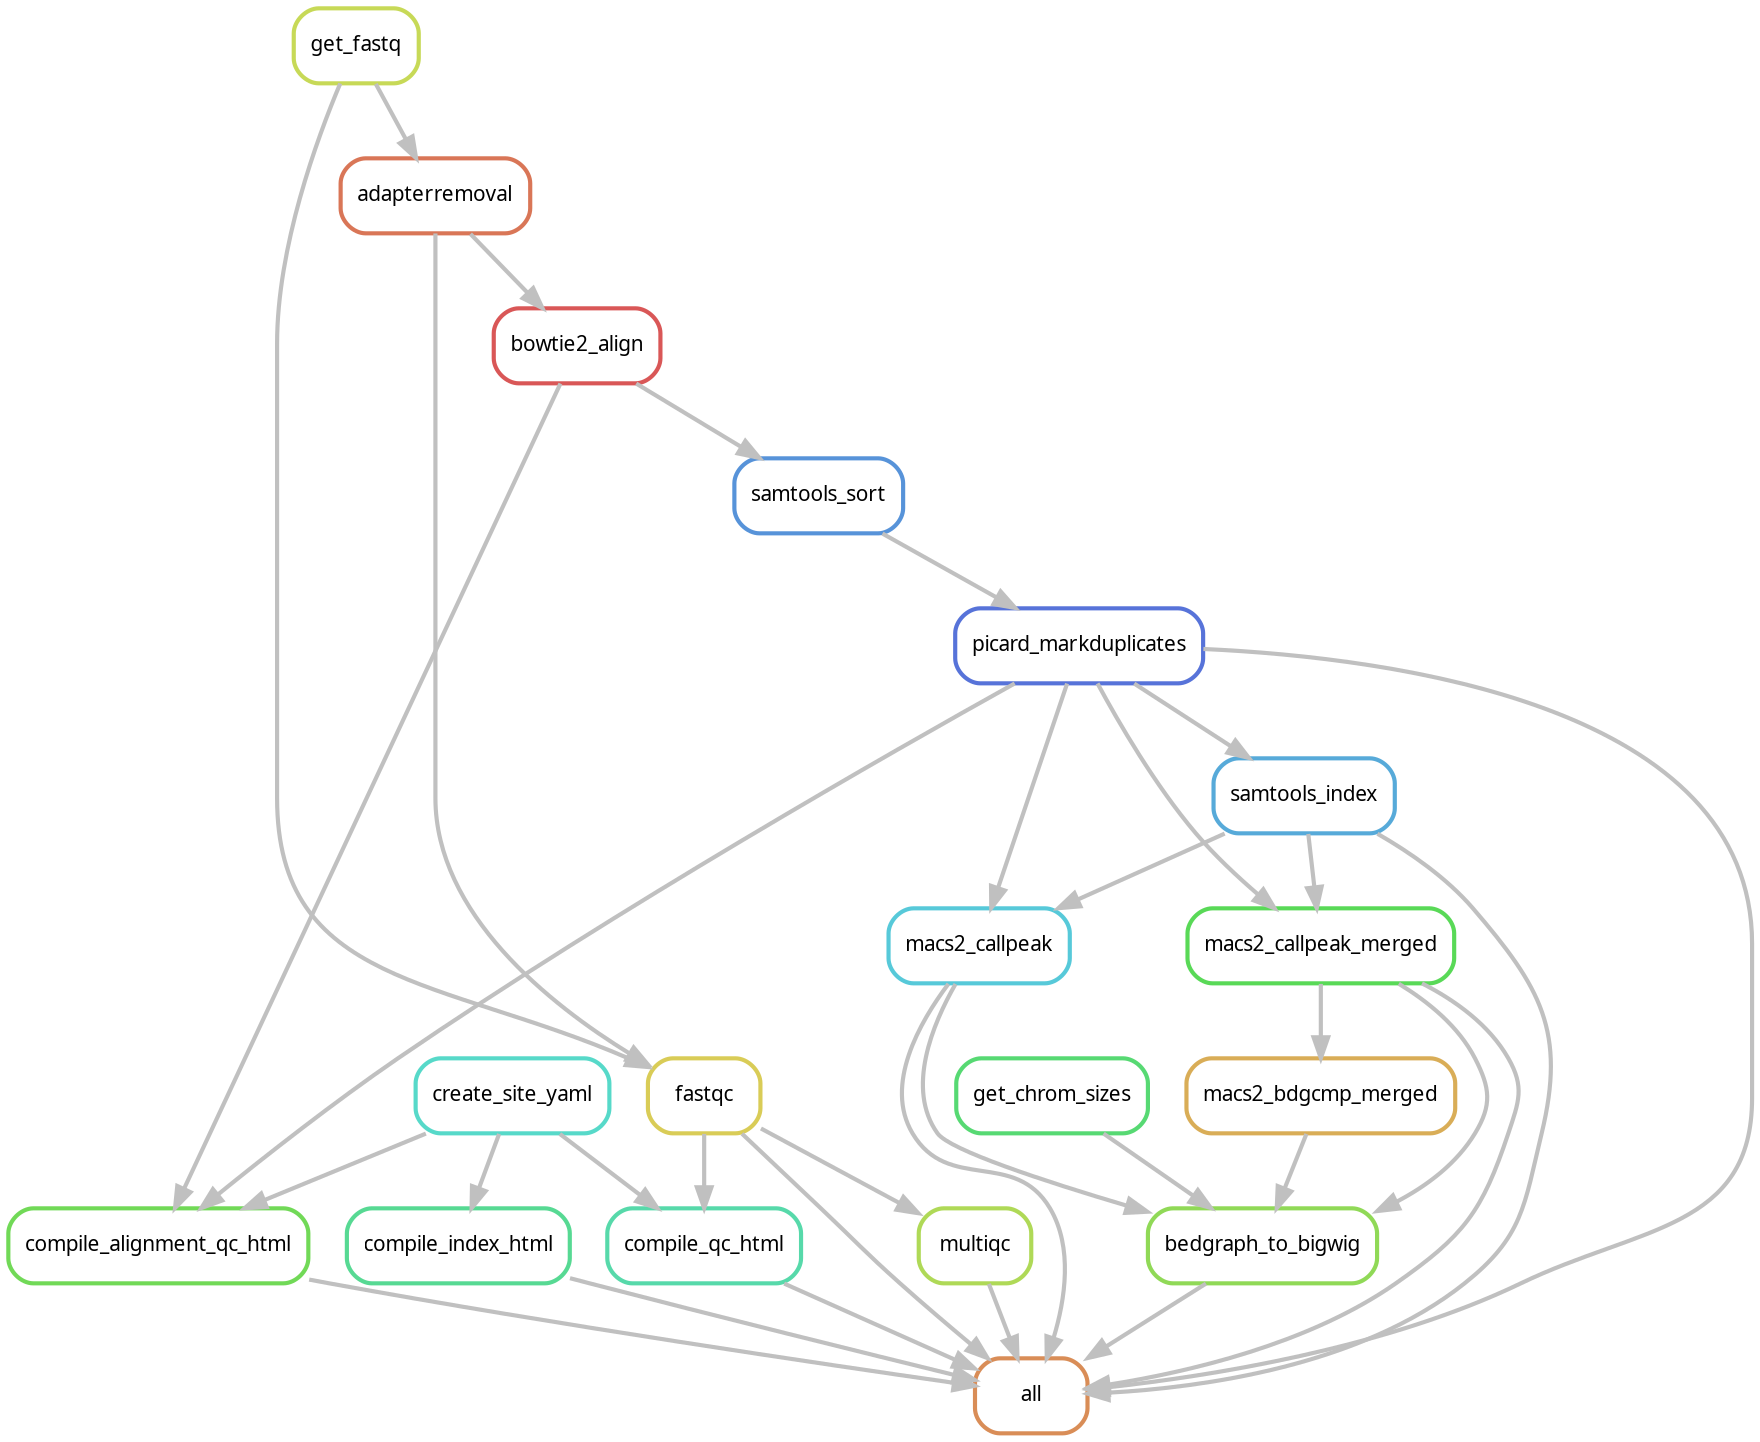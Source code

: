 digraph snakemake_dag {
    graph[bgcolor=white, margin=0];
    node[shape=box, style=rounded, fontname=sans,                 fontsize=10, penwidth=2];
    edge[penwidth=2, color=grey];
	0[label = "all", color = "0.07 0.6 0.85", style="rounded"];
	1[label = "fastqc", color = "0.15 0.6 0.85", style="rounded"];
	2[label = "get_fastq", color = "0.19 0.6 0.85", style="rounded"];
	3[label = "adapterremoval", color = "0.04 0.6 0.85", style="rounded"];
	4[label = "multiqc", color = "0.22 0.6 0.85", style="rounded"];
	5[label = "picard_markduplicates", color = "0.63 0.6 0.85", style="rounded"];
	6[label = "samtools_sort", color = "0.59 0.6 0.85", style="rounded"];
	7[label = "bowtie2_align", color = "0.00 0.6 0.85", style="rounded"];
	8[label = "samtools_index", color = "0.56 0.6 0.85", style="rounded"];
	9[label = "macs2_callpeak", color = "0.52 0.6 0.85", style="rounded"];
	10[label = "macs2_callpeak_merged", color = "0.33 0.6 0.85", style="rounded"];
	11[label = "bedgraph_to_bigwig", color = "0.26 0.6 0.85", style="rounded"];
	12[label = "get_chrom_sizes", color = "0.37 0.6 0.85", style="rounded"];
	13[label = "macs2_bdgcmp_merged", color = "0.11 0.6 0.85", style="rounded"];
	14[label = "compile_index_html", color = "0.41 0.6 0.85", style="rounded"];
	15[label = "create_site_yaml", color = "0.48 0.6 0.85", style="rounded"];
	16[label = "compile_qc_html", color = "0.44 0.6 0.85", style="rounded"];
	17[label = "compile_alignment_qc_html", color = "0.30 0.6 0.85", style="rounded"];
	1 -> 0
	4 -> 0
	11 -> 0
	17 -> 0
	10 -> 0
	14 -> 0
	16 -> 0
	9 -> 0
	8 -> 0
	5 -> 0
	2 -> 1
	3 -> 1
	2 -> 3
	1 -> 4
	6 -> 5
	7 -> 6
	3 -> 7
	5 -> 8
	8 -> 9
	5 -> 9
	8 -> 10
	5 -> 10
	10 -> 11
	12 -> 11
	13 -> 11
	9 -> 11
	10 -> 13
	15 -> 14
	1 -> 16
	15 -> 16
	7 -> 17
	15 -> 17
	5 -> 17
}            
